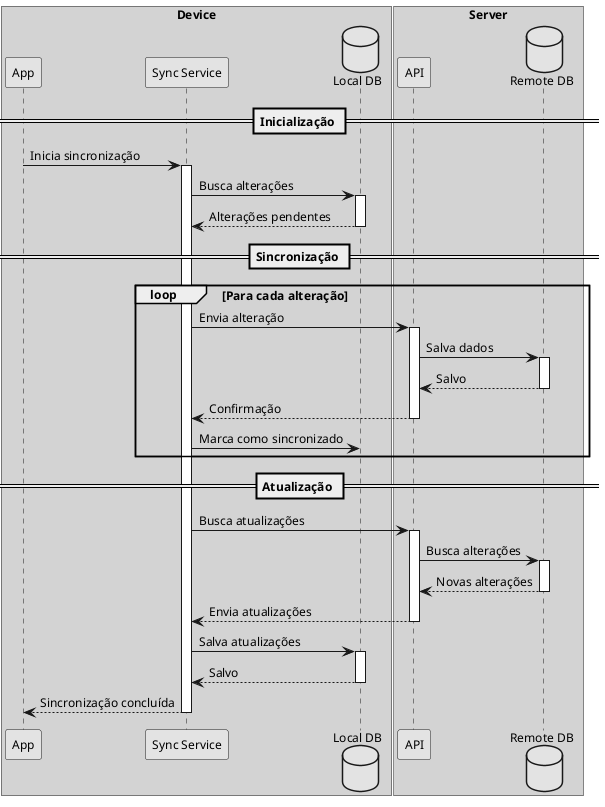 @startuml
skinparam monochrome true
skinparam defaultFontName Arial
skinparam defaultFontSize 12

box "Device" #LightGrey
participant "App" as App
participant "Sync Service" as Sync
database "Local DB" as LocalDB
end box

box "Server" #LightGrey
participant "API" as API
database "Remote DB" as RemoteDB
end box

== Inicialização ==
App -> Sync: Inicia sincronização
activate Sync

Sync -> LocalDB: Busca alterações
activate LocalDB
LocalDB --> Sync: Alterações pendentes
deactivate LocalDB

== Sincronização ==
loop Para cada alteração
    Sync -> API: Envia alteração
    activate API
    
    API -> RemoteDB: Salva dados
    activate RemoteDB
    RemoteDB --> API: Salvo
    deactivate RemoteDB
    
    API --> Sync: Confirmação
    deactivate API
    
    Sync -> LocalDB: Marca como sincronizado
end

== Atualização ==
Sync -> API: Busca atualizações
activate API

API -> RemoteDB: Busca alterações
activate RemoteDB
RemoteDB --> API: Novas alterações
deactivate RemoteDB

API --> Sync: Envia atualizações
deactivate API

Sync -> LocalDB: Salva atualizações
activate LocalDB
LocalDB --> Sync: Salvo
deactivate LocalDB

Sync --> App: Sincronização concluída
deactivate Sync

@enduml
